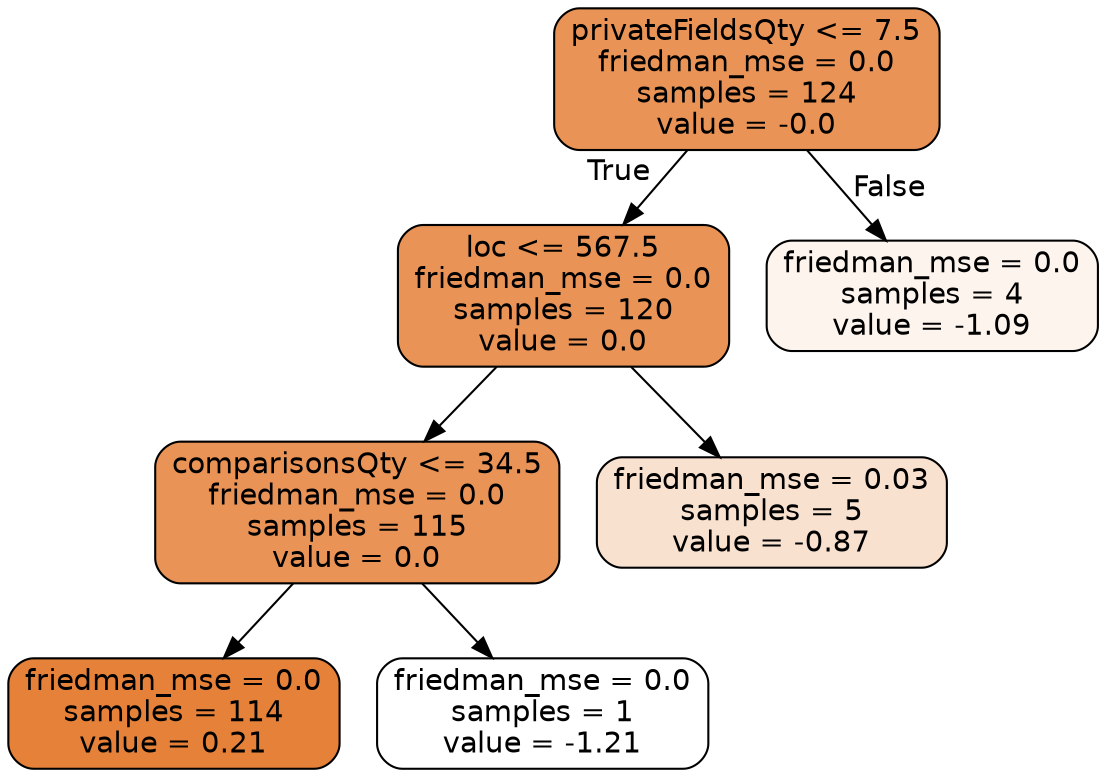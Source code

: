 digraph Tree {
node [shape=box, style="filled, rounded", color="black", fontname="helvetica"] ;
edge [fontname="helvetica"] ;
0 [label="privateFieldsQty <= 7.5\nfriedman_mse = 0.0\nsamples = 124\nvalue = -0.0", fillcolor="#e99456"] ;
1 [label="loc <= 567.5\nfriedman_mse = 0.0\nsamples = 120\nvalue = 0.0", fillcolor="#e99356"] ;
0 -> 1 [labeldistance=2.5, labelangle=45, headlabel="True"] ;
3 [label="comparisonsQty <= 34.5\nfriedman_mse = 0.0\nsamples = 115\nvalue = 0.0", fillcolor="#e99356"] ;
1 -> 3 ;
5 [label="friedman_mse = 0.0\nsamples = 114\nvalue = 0.21", fillcolor="#e58139"] ;
3 -> 5 ;
6 [label="friedman_mse = 0.0\nsamples = 1\nvalue = -1.21", fillcolor="#ffffff"] ;
3 -> 6 ;
4 [label="friedman_mse = 0.03\nsamples = 5\nvalue = -0.87", fillcolor="#f9e1d0"] ;
1 -> 4 ;
2 [label="friedman_mse = 0.0\nsamples = 4\nvalue = -1.09", fillcolor="#fdf4ed"] ;
0 -> 2 [labeldistance=2.5, labelangle=-45, headlabel="False"] ;
}